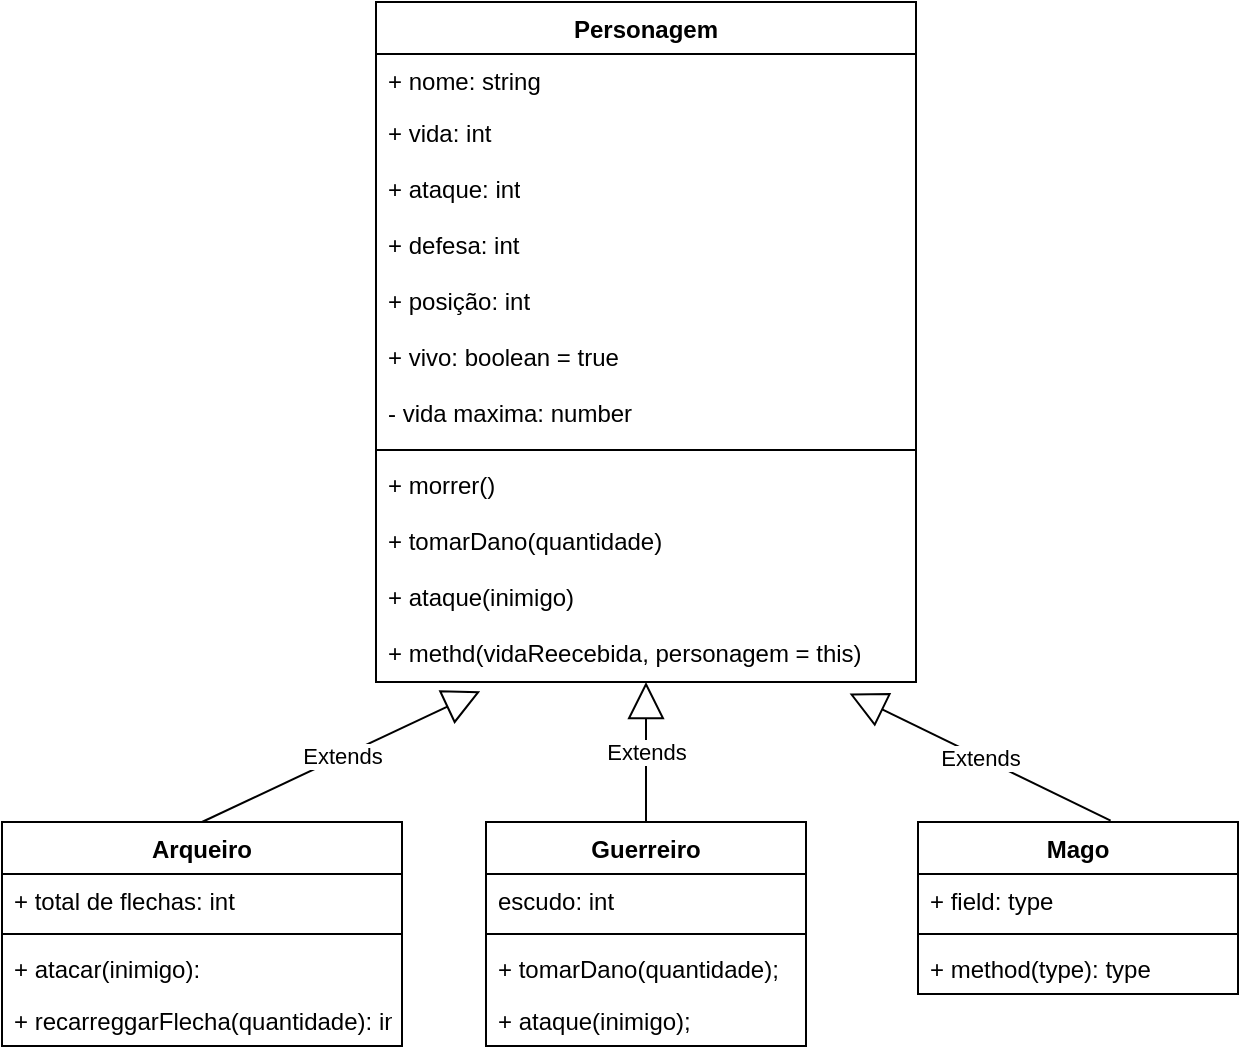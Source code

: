 <mxfile>
    <diagram name="Página-1" id="jbfm8YeC-F9PyD4mF7HR">
        <mxGraphModel dx="523" dy="750" grid="1" gridSize="10" guides="1" tooltips="1" connect="1" arrows="1" fold="1" page="1" pageScale="1" pageWidth="827" pageHeight="1169" math="0" shadow="0">
            <root>
                <mxCell id="0"/>
                <mxCell id="1" parent="0"/>
                <mxCell id="VetAFlaEURzsSSxdwz_C-1" value="Personagem" style="swimlane;fontStyle=1;align=center;verticalAlign=top;childLayout=stackLayout;horizontal=1;startSize=26;horizontalStack=0;resizeParent=1;resizeParentMax=0;resizeLast=0;collapsible=1;marginBottom=0;whiteSpace=wrap;html=1;" parent="1" vertex="1">
                    <mxGeometry x="279" y="40" width="270" height="340" as="geometry"/>
                </mxCell>
                <mxCell id="VetAFlaEURzsSSxdwz_C-2" value="+ nome: string" style="text;strokeColor=none;fillColor=none;align=left;verticalAlign=top;spacingLeft=4;spacingRight=4;overflow=hidden;rotatable=0;points=[[0,0.5],[1,0.5]];portConstraint=eastwest;whiteSpace=wrap;html=1;" parent="VetAFlaEURzsSSxdwz_C-1" vertex="1">
                    <mxGeometry y="26" width="270" height="26" as="geometry"/>
                </mxCell>
                <mxCell id="VetAFlaEURzsSSxdwz_C-4" value="+ vida: int" style="text;strokeColor=none;fillColor=none;align=left;verticalAlign=top;spacingLeft=4;spacingRight=4;overflow=hidden;rotatable=0;points=[[0,0.5],[1,0.5]];portConstraint=eastwest;whiteSpace=wrap;html=1;" parent="VetAFlaEURzsSSxdwz_C-1" vertex="1">
                    <mxGeometry y="52" width="270" height="28" as="geometry"/>
                </mxCell>
                <mxCell id="10" value="+ ataque: int" style="text;strokeColor=none;fillColor=none;align=left;verticalAlign=top;spacingLeft=4;spacingRight=4;overflow=hidden;rotatable=0;points=[[0,0.5],[1,0.5]];portConstraint=eastwest;whiteSpace=wrap;html=1;" vertex="1" parent="VetAFlaEURzsSSxdwz_C-1">
                    <mxGeometry y="80" width="270" height="28" as="geometry"/>
                </mxCell>
                <mxCell id="11" value="+ defesa: int" style="text;strokeColor=none;fillColor=none;align=left;verticalAlign=top;spacingLeft=4;spacingRight=4;overflow=hidden;rotatable=0;points=[[0,0.5],[1,0.5]];portConstraint=eastwest;whiteSpace=wrap;html=1;" vertex="1" parent="VetAFlaEURzsSSxdwz_C-1">
                    <mxGeometry y="108" width="270" height="28" as="geometry"/>
                </mxCell>
                <mxCell id="12" value="+ posição: int" style="text;strokeColor=none;fillColor=none;align=left;verticalAlign=top;spacingLeft=4;spacingRight=4;overflow=hidden;rotatable=0;points=[[0,0.5],[1,0.5]];portConstraint=eastwest;whiteSpace=wrap;html=1;" vertex="1" parent="VetAFlaEURzsSSxdwz_C-1">
                    <mxGeometry y="136" width="270" height="28" as="geometry"/>
                </mxCell>
                <mxCell id="13" value="+ vivo: boolean = true" style="text;strokeColor=none;fillColor=none;align=left;verticalAlign=top;spacingLeft=4;spacingRight=4;overflow=hidden;rotatable=0;points=[[0,0.5],[1,0.5]];portConstraint=eastwest;whiteSpace=wrap;html=1;" vertex="1" parent="VetAFlaEURzsSSxdwz_C-1">
                    <mxGeometry y="164" width="270" height="28" as="geometry"/>
                </mxCell>
                <mxCell id="14" value="- vida maxima: number" style="text;strokeColor=none;fillColor=none;align=left;verticalAlign=top;spacingLeft=4;spacingRight=4;overflow=hidden;rotatable=0;points=[[0,0.5],[1,0.5]];portConstraint=eastwest;whiteSpace=wrap;html=1;" vertex="1" parent="VetAFlaEURzsSSxdwz_C-1">
                    <mxGeometry y="192" width="270" height="28" as="geometry"/>
                </mxCell>
                <mxCell id="54" value="" style="line;strokeWidth=1;fillColor=none;align=left;verticalAlign=middle;spacingTop=-1;spacingLeft=3;spacingRight=3;rotatable=0;labelPosition=right;points=[];portConstraint=eastwest;strokeColor=inherit;" vertex="1" parent="VetAFlaEURzsSSxdwz_C-1">
                    <mxGeometry y="220" width="270" height="8" as="geometry"/>
                </mxCell>
                <mxCell id="53" value="+ morrer()" style="text;strokeColor=none;fillColor=none;align=left;verticalAlign=top;spacingLeft=4;spacingRight=4;overflow=hidden;rotatable=0;points=[[0,0.5],[1,0.5]];portConstraint=eastwest;whiteSpace=wrap;html=1;" vertex="1" parent="VetAFlaEURzsSSxdwz_C-1">
                    <mxGeometry y="228" width="270" height="28" as="geometry"/>
                </mxCell>
                <mxCell id="55" value="+ tomarDano(quantidade)" style="text;strokeColor=none;fillColor=none;align=left;verticalAlign=top;spacingLeft=4;spacingRight=4;overflow=hidden;rotatable=0;points=[[0,0.5],[1,0.5]];portConstraint=eastwest;whiteSpace=wrap;html=1;" vertex="1" parent="VetAFlaEURzsSSxdwz_C-1">
                    <mxGeometry y="256" width="270" height="28" as="geometry"/>
                </mxCell>
                <mxCell id="56" value="+ ataque(inimigo)" style="text;strokeColor=none;fillColor=none;align=left;verticalAlign=top;spacingLeft=4;spacingRight=4;overflow=hidden;rotatable=0;points=[[0,0.5],[1,0.5]];portConstraint=eastwest;whiteSpace=wrap;html=1;" vertex="1" parent="VetAFlaEURzsSSxdwz_C-1">
                    <mxGeometry y="284" width="270" height="28" as="geometry"/>
                </mxCell>
                <mxCell id="57" value="+ methd(vidaReecebida, personagem = this)" style="text;strokeColor=none;fillColor=none;align=left;verticalAlign=top;spacingLeft=4;spacingRight=4;overflow=hidden;rotatable=0;points=[[0,0.5],[1,0.5]];portConstraint=eastwest;whiteSpace=wrap;html=1;" vertex="1" parent="VetAFlaEURzsSSxdwz_C-1">
                    <mxGeometry y="312" width="270" height="28" as="geometry"/>
                </mxCell>
                <mxCell id="58" value="Arqueiro" style="swimlane;fontStyle=1;align=center;verticalAlign=top;childLayout=stackLayout;horizontal=1;startSize=26;horizontalStack=0;resizeParent=1;resizeParentMax=0;resizeLast=0;collapsible=1;marginBottom=0;" vertex="1" parent="1">
                    <mxGeometry x="92" y="450" width="200" height="112" as="geometry"/>
                </mxCell>
                <mxCell id="59" value="+ total de flechas: int" style="text;strokeColor=none;fillColor=none;align=left;verticalAlign=top;spacingLeft=4;spacingRight=4;overflow=hidden;rotatable=0;points=[[0,0.5],[1,0.5]];portConstraint=eastwest;" vertex="1" parent="58">
                    <mxGeometry y="26" width="200" height="26" as="geometry"/>
                </mxCell>
                <mxCell id="60" value="" style="line;strokeWidth=1;fillColor=none;align=left;verticalAlign=middle;spacingTop=-1;spacingLeft=3;spacingRight=3;rotatable=0;labelPosition=right;points=[];portConstraint=eastwest;strokeColor=inherit;" vertex="1" parent="58">
                    <mxGeometry y="52" width="200" height="8" as="geometry"/>
                </mxCell>
                <mxCell id="61" value="+ atacar(inimigo):" style="text;strokeColor=none;fillColor=none;align=left;verticalAlign=top;spacingLeft=4;spacingRight=4;overflow=hidden;rotatable=0;points=[[0,0.5],[1,0.5]];portConstraint=eastwest;" vertex="1" parent="58">
                    <mxGeometry y="60" width="200" height="26" as="geometry"/>
                </mxCell>
                <mxCell id="75" value="+ recarreggarFlecha(quantidade): int" style="text;strokeColor=none;fillColor=none;align=left;verticalAlign=top;spacingLeft=4;spacingRight=4;overflow=hidden;rotatable=0;points=[[0,0.5],[1,0.5]];portConstraint=eastwest;" vertex="1" parent="58">
                    <mxGeometry y="86" width="200" height="26" as="geometry"/>
                </mxCell>
                <mxCell id="62" value="Extends" style="endArrow=block;endSize=16;endFill=0;html=1;exitX=0.5;exitY=0;exitDx=0;exitDy=0;entryX=0.193;entryY=1.164;entryDx=0;entryDy=0;entryPerimeter=0;" edge="1" parent="1" source="58" target="57">
                    <mxGeometry width="160" relative="1" as="geometry">
                        <mxPoint x="180" y="250" as="sourcePoint"/>
                        <mxPoint x="340" y="250" as="targetPoint"/>
                    </mxGeometry>
                </mxCell>
                <mxCell id="64" value="Guerreiro" style="swimlane;fontStyle=1;align=center;verticalAlign=top;childLayout=stackLayout;horizontal=1;startSize=26;horizontalStack=0;resizeParent=1;resizeParentMax=0;resizeLast=0;collapsible=1;marginBottom=0;" vertex="1" parent="1">
                    <mxGeometry x="334" y="450" width="160" height="112" as="geometry"/>
                </mxCell>
                <mxCell id="65" value="escudo: int" style="text;strokeColor=none;fillColor=none;align=left;verticalAlign=top;spacingLeft=4;spacingRight=4;overflow=hidden;rotatable=0;points=[[0,0.5],[1,0.5]];portConstraint=eastwest;" vertex="1" parent="64">
                    <mxGeometry y="26" width="160" height="26" as="geometry"/>
                </mxCell>
                <mxCell id="66" value="" style="line;strokeWidth=1;fillColor=none;align=left;verticalAlign=middle;spacingTop=-1;spacingLeft=3;spacingRight=3;rotatable=0;labelPosition=right;points=[];portConstraint=eastwest;strokeColor=inherit;" vertex="1" parent="64">
                    <mxGeometry y="52" width="160" height="8" as="geometry"/>
                </mxCell>
                <mxCell id="67" value="+ tomarDano(quantidade);" style="text;strokeColor=none;fillColor=none;align=left;verticalAlign=top;spacingLeft=4;spacingRight=4;overflow=hidden;rotatable=0;points=[[0,0.5],[1,0.5]];portConstraint=eastwest;" vertex="1" parent="64">
                    <mxGeometry y="60" width="160" height="26" as="geometry"/>
                </mxCell>
                <mxCell id="74" value="+ ataque(inimigo);" style="text;strokeColor=none;fillColor=none;align=left;verticalAlign=top;spacingLeft=4;spacingRight=4;overflow=hidden;rotatable=0;points=[[0,0.5],[1,0.5]];portConstraint=eastwest;" vertex="1" parent="64">
                    <mxGeometry y="86" width="160" height="26" as="geometry"/>
                </mxCell>
                <mxCell id="68" value="Mago" style="swimlane;fontStyle=1;align=center;verticalAlign=top;childLayout=stackLayout;horizontal=1;startSize=26;horizontalStack=0;resizeParent=1;resizeParentMax=0;resizeLast=0;collapsible=1;marginBottom=0;" vertex="1" parent="1">
                    <mxGeometry x="550" y="450" width="160" height="86" as="geometry"/>
                </mxCell>
                <mxCell id="69" value="+ field: type" style="text;strokeColor=none;fillColor=none;align=left;verticalAlign=top;spacingLeft=4;spacingRight=4;overflow=hidden;rotatable=0;points=[[0,0.5],[1,0.5]];portConstraint=eastwest;" vertex="1" parent="68">
                    <mxGeometry y="26" width="160" height="26" as="geometry"/>
                </mxCell>
                <mxCell id="70" value="" style="line;strokeWidth=1;fillColor=none;align=left;verticalAlign=middle;spacingTop=-1;spacingLeft=3;spacingRight=3;rotatable=0;labelPosition=right;points=[];portConstraint=eastwest;strokeColor=inherit;" vertex="1" parent="68">
                    <mxGeometry y="52" width="160" height="8" as="geometry"/>
                </mxCell>
                <mxCell id="71" value="+ method(type): type" style="text;strokeColor=none;fillColor=none;align=left;verticalAlign=top;spacingLeft=4;spacingRight=4;overflow=hidden;rotatable=0;points=[[0,0.5],[1,0.5]];portConstraint=eastwest;" vertex="1" parent="68">
                    <mxGeometry y="60" width="160" height="26" as="geometry"/>
                </mxCell>
                <mxCell id="72" value="Extends" style="endArrow=block;endSize=16;endFill=0;html=1;exitX=0.5;exitY=0;exitDx=0;exitDy=0;" edge="1" parent="1" source="64" target="57">
                    <mxGeometry width="160" relative="1" as="geometry">
                        <mxPoint x="330" y="250" as="sourcePoint"/>
                        <mxPoint x="490" y="250" as="targetPoint"/>
                    </mxGeometry>
                </mxCell>
                <mxCell id="73" value="Extends" style="endArrow=block;endSize=16;endFill=0;html=1;exitX=0.602;exitY=-0.008;exitDx=0;exitDy=0;exitPerimeter=0;entryX=0.877;entryY=1.206;entryDx=0;entryDy=0;entryPerimeter=0;" edge="1" parent="1" source="68" target="57">
                    <mxGeometry width="160" relative="1" as="geometry">
                        <mxPoint x="330" y="250" as="sourcePoint"/>
                        <mxPoint x="490" y="250" as="targetPoint"/>
                    </mxGeometry>
                </mxCell>
            </root>
        </mxGraphModel>
    </diagram>
</mxfile>